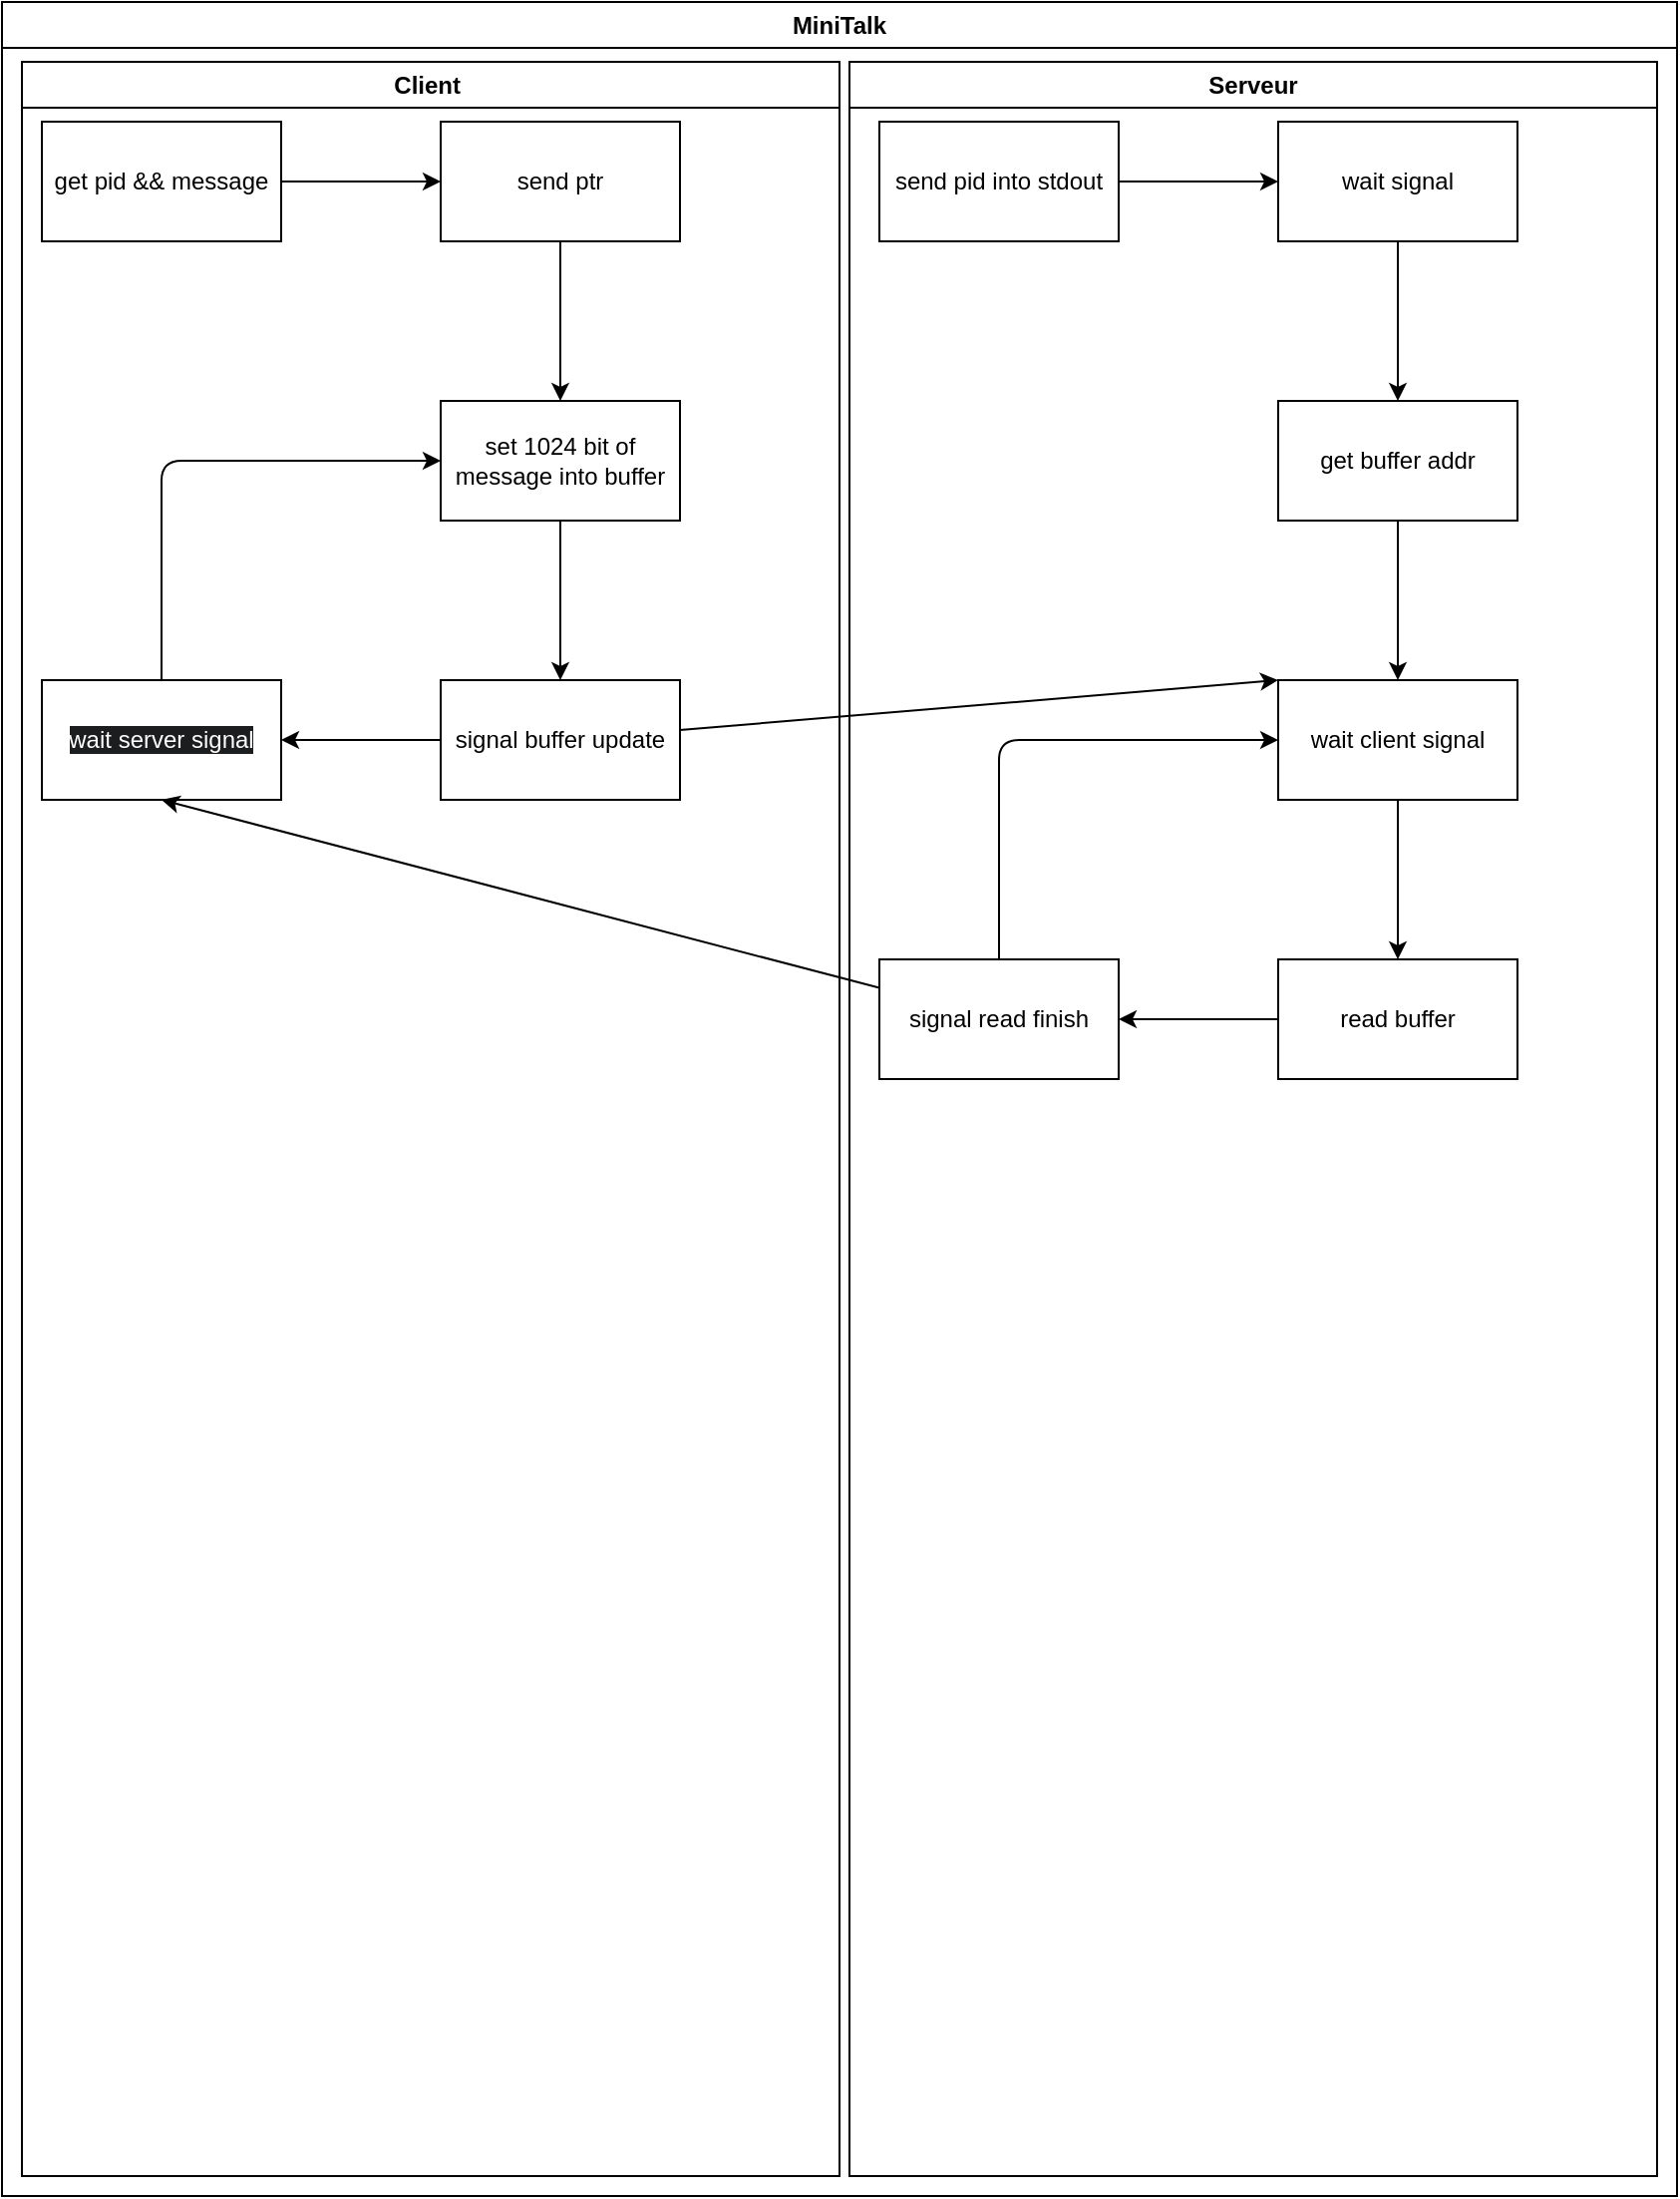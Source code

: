 <mxfile>
    <diagram id="FJC2MeTrbpjg4HZ2YD0v" name="Page-1">
        <mxGraphModel dx="1518" dy="746" grid="1" gridSize="10" guides="1" tooltips="1" connect="1" arrows="1" fold="1" page="1" pageScale="1" pageWidth="850" pageHeight="1100" background="none" math="0" shadow="0">
            <root>
                <mxCell id="0"/>
                <mxCell id="1" parent="0"/>
                <mxCell id="14" value="MiniTalk" style="swimlane;whiteSpace=wrap;html=1;" vertex="1" parent="1">
                    <mxGeometry width="840" height="1100" as="geometry"/>
                </mxCell>
                <mxCell id="15" value="Client&amp;nbsp;" style="swimlane;whiteSpace=wrap;html=1;" vertex="1" parent="14">
                    <mxGeometry x="10" y="30" width="410" height="1060" as="geometry"/>
                </mxCell>
                <mxCell id="21" value="" style="edgeStyle=none;html=1;" edge="1" parent="15" source="17" target="20">
                    <mxGeometry relative="1" as="geometry"/>
                </mxCell>
                <mxCell id="17" value="get pid &amp;amp;&amp;amp; message" style="rounded=0;whiteSpace=wrap;html=1;" vertex="1" parent="15">
                    <mxGeometry x="10" y="30" width="120" height="60" as="geometry"/>
                </mxCell>
                <mxCell id="23" value="" style="edgeStyle=none;html=1;" edge="1" parent="15" source="20" target="22">
                    <mxGeometry relative="1" as="geometry"/>
                </mxCell>
                <mxCell id="20" value="send ptr" style="whiteSpace=wrap;html=1;rounded=0;" vertex="1" parent="15">
                    <mxGeometry x="210" y="30" width="120" height="60" as="geometry"/>
                </mxCell>
                <mxCell id="25" value="" style="edgeStyle=none;html=1;" edge="1" parent="15" source="22" target="24">
                    <mxGeometry relative="1" as="geometry"/>
                </mxCell>
                <mxCell id="22" value="set 1024 bit of message into buffer" style="whiteSpace=wrap;html=1;rounded=0;" vertex="1" parent="15">
                    <mxGeometry x="210" y="170" width="120" height="60" as="geometry"/>
                </mxCell>
                <mxCell id="37" value="" style="edgeStyle=none;html=1;" edge="1" parent="15" source="24" target="36">
                    <mxGeometry relative="1" as="geometry"/>
                </mxCell>
                <mxCell id="24" value="signal buffer update" style="whiteSpace=wrap;html=1;rounded=0;" vertex="1" parent="15">
                    <mxGeometry x="210" y="310" width="120" height="60" as="geometry"/>
                </mxCell>
                <mxCell id="38" style="edgeStyle=none;html=1;entryX=0;entryY=0.5;entryDx=0;entryDy=0;" edge="1" parent="15" source="36" target="22">
                    <mxGeometry relative="1" as="geometry">
                        <Array as="points">
                            <mxPoint x="70" y="200"/>
                        </Array>
                    </mxGeometry>
                </mxCell>
                <mxCell id="36" value="&lt;span style=&quot;color: rgb(255, 255, 255); font-family: Helvetica; font-size: 12px; font-style: normal; font-variant-ligatures: normal; font-variant-caps: normal; font-weight: 400; letter-spacing: normal; orphans: 2; text-align: center; text-indent: 0px; text-transform: none; widows: 2; word-spacing: 0px; -webkit-text-stroke-width: 0px; white-space: normal; background-color: rgb(27, 29, 30); text-decoration-thickness: initial; text-decoration-style: initial; text-decoration-color: initial; display: inline !important; float: none;&quot;&gt;wait server signal&lt;/span&gt;" style="whiteSpace=wrap;html=1;rounded=0;" vertex="1" parent="15">
                    <mxGeometry x="10" y="310" width="120" height="60" as="geometry"/>
                </mxCell>
                <mxCell id="16" value="Serveur" style="swimlane;whiteSpace=wrap;html=1;" vertex="1" parent="14">
                    <mxGeometry x="425" y="30" width="405" height="1060" as="geometry"/>
                </mxCell>
                <mxCell id="29" value="" style="edgeStyle=none;html=1;" edge="1" parent="16" source="27" target="28">
                    <mxGeometry relative="1" as="geometry"/>
                </mxCell>
                <mxCell id="27" value="send pid into stdout" style="rounded=0;whiteSpace=wrap;html=1;" vertex="1" parent="16">
                    <mxGeometry x="15" y="30" width="120" height="60" as="geometry"/>
                </mxCell>
                <mxCell id="31" value="" style="edgeStyle=none;html=1;" edge="1" parent="16" source="28" target="30">
                    <mxGeometry relative="1" as="geometry"/>
                </mxCell>
                <mxCell id="28" value="wait signal" style="whiteSpace=wrap;html=1;rounded=0;" vertex="1" parent="16">
                    <mxGeometry x="215" y="30" width="120" height="60" as="geometry"/>
                </mxCell>
                <mxCell id="40" value="" style="edgeStyle=none;html=1;" edge="1" parent="16" source="30" target="39">
                    <mxGeometry relative="1" as="geometry"/>
                </mxCell>
                <mxCell id="30" value="get buffer addr" style="whiteSpace=wrap;html=1;rounded=0;" vertex="1" parent="16">
                    <mxGeometry x="215" y="170" width="120" height="60" as="geometry"/>
                </mxCell>
                <mxCell id="42" value="" style="edgeStyle=none;html=1;" edge="1" parent="16" source="39" target="41">
                    <mxGeometry relative="1" as="geometry"/>
                </mxCell>
                <mxCell id="39" value="wait client signal" style="whiteSpace=wrap;html=1;rounded=0;" vertex="1" parent="16">
                    <mxGeometry x="215" y="310" width="120" height="60" as="geometry"/>
                </mxCell>
                <mxCell id="44" value="" style="edgeStyle=none;html=1;" edge="1" parent="16" source="41" target="43">
                    <mxGeometry relative="1" as="geometry"/>
                </mxCell>
                <mxCell id="41" value="read buffer" style="whiteSpace=wrap;html=1;rounded=0;" vertex="1" parent="16">
                    <mxGeometry x="215" y="450" width="120" height="60" as="geometry"/>
                </mxCell>
                <mxCell id="45" style="edgeStyle=none;html=1;entryX=0;entryY=0.5;entryDx=0;entryDy=0;" edge="1" parent="16" source="43" target="39">
                    <mxGeometry relative="1" as="geometry">
                        <Array as="points">
                            <mxPoint x="75" y="340"/>
                        </Array>
                    </mxGeometry>
                </mxCell>
                <mxCell id="43" value="signal read finish" style="whiteSpace=wrap;html=1;rounded=0;" vertex="1" parent="16">
                    <mxGeometry x="15" y="450" width="120" height="60" as="geometry"/>
                </mxCell>
                <mxCell id="46" style="edgeStyle=none;html=1;entryX=0.5;entryY=1;entryDx=0;entryDy=0;" edge="1" parent="14" source="43" target="36">
                    <mxGeometry relative="1" as="geometry"/>
                </mxCell>
                <mxCell id="47" style="edgeStyle=none;html=1;entryX=0;entryY=0;entryDx=0;entryDy=0;" edge="1" parent="14" source="24" target="39">
                    <mxGeometry relative="1" as="geometry"/>
                </mxCell>
            </root>
        </mxGraphModel>
    </diagram>
</mxfile>